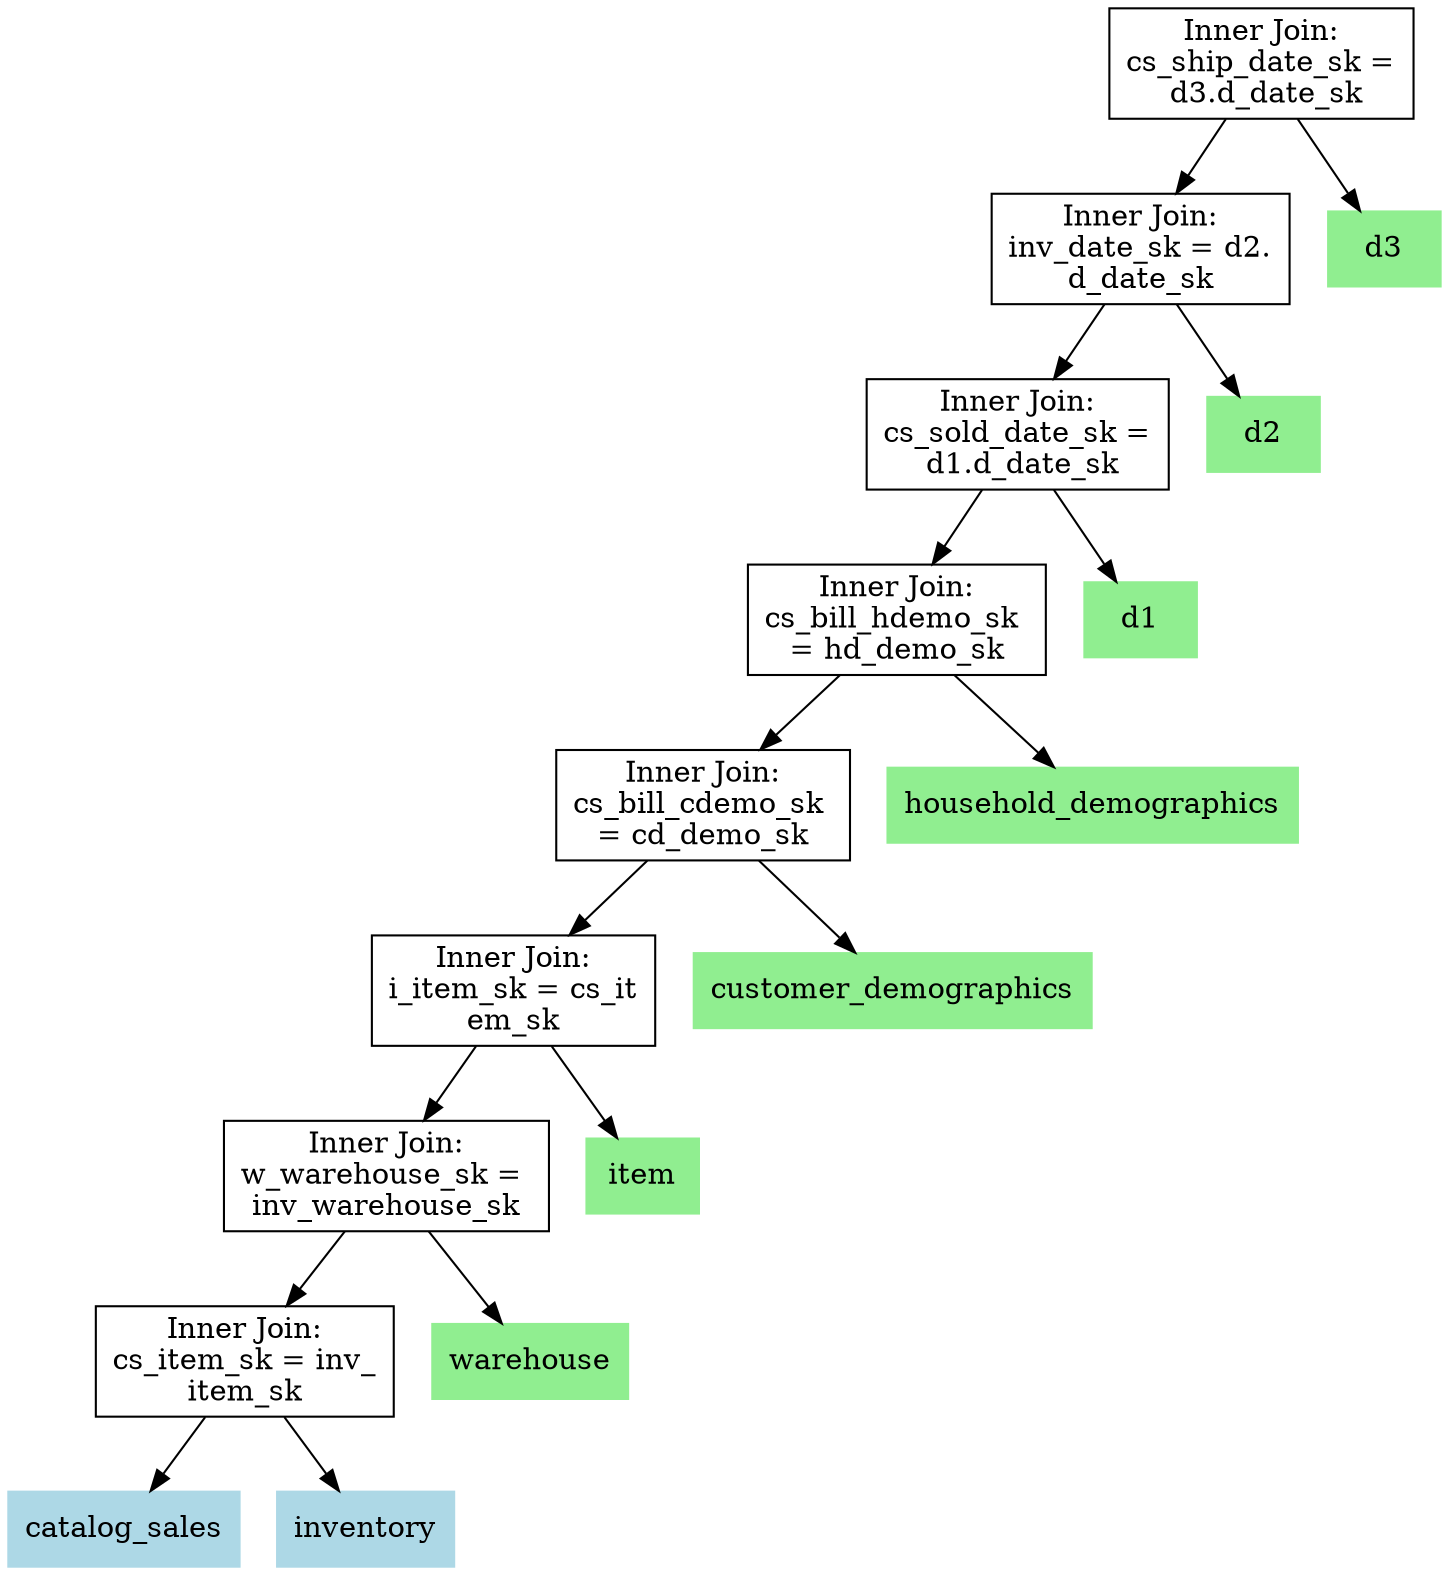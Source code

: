digraph G {

node0 [shape=box; label="Inner Join:\ncs_ship_date_sk =\n d3.d_date_sk"];
	node0 -> node0_0;
node0_0 [shape=box; label="Inner Join:\ninv_date_sk = d2.\nd_date_sk"];
	node0_0 -> node0_0_0;
node0_0_0 [shape=box; label="Inner Join:\ncs_sold_date_sk =\n d1.d_date_sk"];
	node0_0_0 -> node0_0_0_0;
node0_0_0_0 [shape=box; label="Inner Join:\ncs_bill_hdemo_sk \n= hd_demo_sk"];
	node0_0_0_0 -> node0_0_0_0_0;
node0_0_0_0_0 [shape=box; label="Inner Join:\ncs_bill_cdemo_sk \n= cd_demo_sk"];
	node0_0_0_0_0 -> node0_0_0_0_0_0;
node0_0_0_0_0_0 [shape=box; label="Inner Join:\ni_item_sk = cs_it\nem_sk"];
	node0_0_0_0_0_0 -> node0_0_0_0_0_0_0;
node0_0_0_0_0_0_0 [shape=box; label="Inner Join:\nw_warehouse_sk = \ninv_warehouse_sk"];
	node0_0_0_0_0_0_0 -> node0_0_0_0_0_0_0_0;
node0_0_0_0_0_0_0_0 [shape=box; label="Inner Join:\ncs_item_sk = inv_\nitem_sk"];
	node0_0_0_0_0_0_0_0 -> node0_0_0_0_0_0_0_0_0;
node0_0_0_0_0_0_0_0_0 [shape=box; label="catalog_sales"; color="lightblue"; fillcolor="lightblue"; style="filled"];
	node0_0_0_0_0_0_0_0 -> node0_0_0_0_0_0_0_0_1;
node0_0_0_0_0_0_0_0_1 [shape=box; label="inventory"; color="lightblue"; fillcolor="lightblue"; style="filled"];
	node0_0_0_0_0_0_0 -> node0_0_0_0_0_0_0_1;
node0_0_0_0_0_0_0_1 [shape=box; label="warehouse"; color="lightgreen"; fillcolor="lightgreen"; style="filled"];
	node0_0_0_0_0_0 -> node0_0_0_0_0_0_1;
node0_0_0_0_0_0_1 [shape=box; label="item"; color="lightgreen"; fillcolor="lightgreen"; style="filled"];
	node0_0_0_0_0 -> node0_0_0_0_0_1;
node0_0_0_0_0_1 [shape=box; label="customer_demographics"; color="lightgreen"; fillcolor="lightgreen"; style="filled"];
	node0_0_0_0 -> node0_0_0_0_1;
node0_0_0_0_1 [shape=box; label="household_demographics"; color="lightgreen"; fillcolor="lightgreen"; style="filled"];
	node0_0_0 -> node0_0_0_1;
node0_0_0_1 [shape=box; label="d1"; color="lightgreen"; fillcolor="lightgreen"; style="filled"];
	node0_0 -> node0_0_1;
node0_0_1 [shape=box; label="d2"; color="lightgreen"; fillcolor="lightgreen"; style="filled"];
	node0 -> node0_1;
node0_1 [shape=box; label="d3"; color="lightgreen"; fillcolor="lightgreen"; style="filled"];
}

